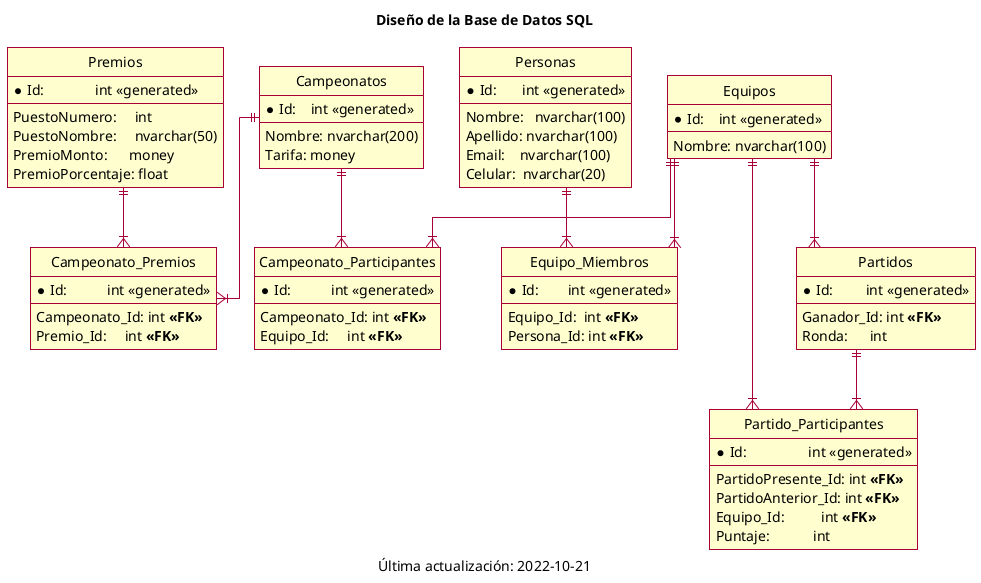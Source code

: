 /'
@title:       GESTOR DE CAMPEONATOS
@description: Aplicación para crear, organizar y administrar campeonatos.
@author:      Gerardo Tordoya
@date:        2022-10-12
'/

@startuml GESTOR DE CAMPEONATOS

' Configuración de plantilla.
skin rose
skinparam classFontName Calibri
skinparam shadowing false

' Configuración de diagrama.
hide circle
skinparam linetype ortho

' ──────────────────────────────────────────────────────────────────────────────

title Diseño de la Base de Datos SQL

' ─── OBJETOS ──────────────────────────────────────────────────────────────────

entity "Campeonato_Participantes"
{
    *Id:           int <<generated>>
    --
    Campeonato_Id: int **<<FK>>**
    Equipo_Id:     int **<<FK>>**
}


entity "Campeonato_Premios"
{
    *Id:           int <<generated>>
    --
    Campeonato_Id: int **<<FK>>**
    Premio_Id:     int **<<FK>>**
}


entity "Campeonatos"
{
    *Id:    int <<generated>>
    --
    Nombre: nvarchar(200)
    Tarifa: money
}


entity "Equipo_Miembros"
{
    *Id:        int <<generated>>
    --
    Equipo_Id:  int **<<FK>>**
    Persona_Id: int **<<FK>>**
}


entity "Equipos"
{
    *Id:    int <<generated>>
    --
    Nombre: nvarchar(100)
}


entity "Partido_Participantes"
{
   *Id:                 int <<generated>>
   --
    PartidoPresente_Id: int **<<FK>>**
    PartidoAnterior_Id: int **<<FK>>**
    Equipo_Id:          int **<<FK>>**
    Puntaje:            int
}


entity "Partidos"
{
   *Id:         int <<generated>>
   --
    Ganador_Id: int **<<FK>>**
    Ronda:      int
}


entity "Personas"
{
   *Id:       int <<generated>>
   --
    Nombre:   nvarchar(100)
    Apellido: nvarchar(100)
    Email:    nvarchar(100)
    Celular:  nvarchar(20)
}


entity "Premios"
{
    *Id:              int <<generated>>
    --
    PuestoNumero:     int
    PuestoNombre:     nvarchar(50)
    PremioMonto:      money
    PremioPorcentaje: float
}

' ─── RELACIONES ───────────────────────────────────────────────────────────────

Campeonatos ||--|{ Campeonato_Participantes
Campeonatos ||--|{ Campeonato_Premios

Equipos     ||--|{ Campeonato_Participantes
Equipos     ||--|{ Equipo_Miembros
Equipos     ||--|{ Partido_Participantes
Equipos     ||--|{ Partidos

Partidos    ||--|{ Partido_Participantes

Personas    ||--|{ Equipo_Miembros

Premios     ||--|{ Campeonato_Premios

' ──────────────────────────────────────────────────────────────────────────────

caption Última actualización: 2022-10-21

' ──────────────────────────────────────────────────────────────────────────────

@enduml
